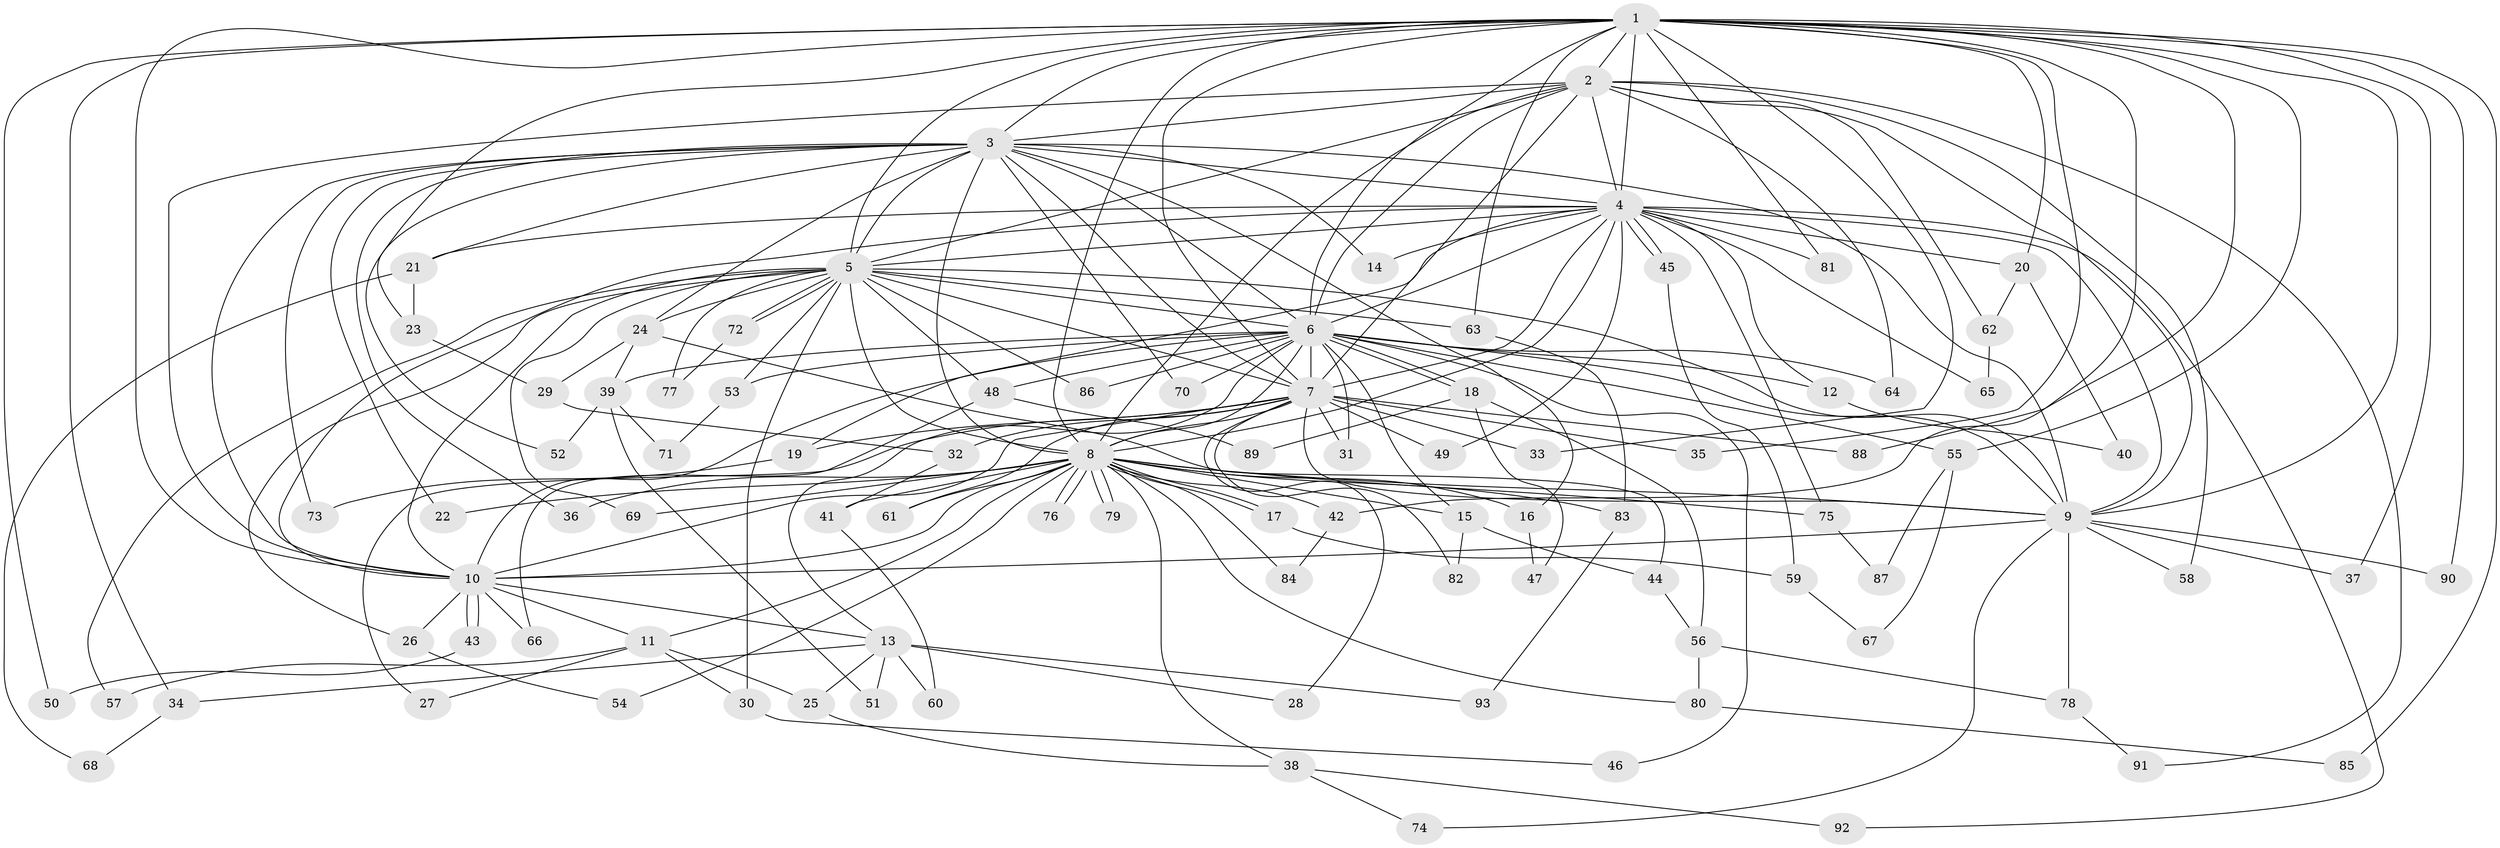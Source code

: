 // Generated by graph-tools (version 1.1) at 2025/13/03/09/25 04:13:49]
// undirected, 93 vertices, 211 edges
graph export_dot {
graph [start="1"]
  node [color=gray90,style=filled];
  1;
  2;
  3;
  4;
  5;
  6;
  7;
  8;
  9;
  10;
  11;
  12;
  13;
  14;
  15;
  16;
  17;
  18;
  19;
  20;
  21;
  22;
  23;
  24;
  25;
  26;
  27;
  28;
  29;
  30;
  31;
  32;
  33;
  34;
  35;
  36;
  37;
  38;
  39;
  40;
  41;
  42;
  43;
  44;
  45;
  46;
  47;
  48;
  49;
  50;
  51;
  52;
  53;
  54;
  55;
  56;
  57;
  58;
  59;
  60;
  61;
  62;
  63;
  64;
  65;
  66;
  67;
  68;
  69;
  70;
  71;
  72;
  73;
  74;
  75;
  76;
  77;
  78;
  79;
  80;
  81;
  82;
  83;
  84;
  85;
  86;
  87;
  88;
  89;
  90;
  91;
  92;
  93;
  1 -- 2;
  1 -- 3;
  1 -- 4;
  1 -- 5;
  1 -- 6;
  1 -- 7;
  1 -- 8;
  1 -- 9;
  1 -- 10;
  1 -- 20;
  1 -- 23;
  1 -- 33;
  1 -- 34;
  1 -- 35;
  1 -- 37;
  1 -- 42;
  1 -- 50;
  1 -- 55;
  1 -- 63;
  1 -- 81;
  1 -- 85;
  1 -- 88;
  1 -- 90;
  2 -- 3;
  2 -- 4;
  2 -- 5;
  2 -- 6;
  2 -- 7;
  2 -- 8;
  2 -- 9;
  2 -- 10;
  2 -- 58;
  2 -- 62;
  2 -- 64;
  2 -- 91;
  3 -- 4;
  3 -- 5;
  3 -- 6;
  3 -- 7;
  3 -- 8;
  3 -- 9;
  3 -- 10;
  3 -- 14;
  3 -- 16;
  3 -- 21;
  3 -- 22;
  3 -- 24;
  3 -- 36;
  3 -- 52;
  3 -- 70;
  3 -- 73;
  4 -- 5;
  4 -- 6;
  4 -- 7;
  4 -- 8;
  4 -- 9;
  4 -- 10;
  4 -- 12;
  4 -- 14;
  4 -- 19;
  4 -- 20;
  4 -- 21;
  4 -- 45;
  4 -- 45;
  4 -- 49;
  4 -- 65;
  4 -- 75;
  4 -- 81;
  4 -- 92;
  5 -- 6;
  5 -- 7;
  5 -- 8;
  5 -- 9;
  5 -- 10;
  5 -- 24;
  5 -- 26;
  5 -- 30;
  5 -- 48;
  5 -- 53;
  5 -- 57;
  5 -- 63;
  5 -- 69;
  5 -- 72;
  5 -- 72;
  5 -- 77;
  5 -- 86;
  6 -- 7;
  6 -- 8;
  6 -- 9;
  6 -- 10;
  6 -- 12;
  6 -- 13;
  6 -- 15;
  6 -- 18;
  6 -- 18;
  6 -- 31;
  6 -- 39;
  6 -- 46;
  6 -- 48;
  6 -- 53;
  6 -- 55;
  6 -- 64;
  6 -- 70;
  6 -- 86;
  7 -- 8;
  7 -- 9;
  7 -- 10;
  7 -- 19;
  7 -- 27;
  7 -- 28;
  7 -- 31;
  7 -- 32;
  7 -- 33;
  7 -- 35;
  7 -- 49;
  7 -- 61;
  7 -- 82;
  7 -- 88;
  8 -- 9;
  8 -- 10;
  8 -- 11;
  8 -- 15;
  8 -- 16;
  8 -- 17;
  8 -- 17;
  8 -- 22;
  8 -- 36;
  8 -- 38;
  8 -- 41;
  8 -- 42;
  8 -- 54;
  8 -- 61;
  8 -- 69;
  8 -- 75;
  8 -- 76;
  8 -- 76;
  8 -- 79;
  8 -- 79;
  8 -- 80;
  8 -- 83;
  8 -- 84;
  9 -- 10;
  9 -- 37;
  9 -- 58;
  9 -- 74;
  9 -- 78;
  9 -- 90;
  10 -- 11;
  10 -- 13;
  10 -- 26;
  10 -- 43;
  10 -- 43;
  10 -- 66;
  11 -- 25;
  11 -- 27;
  11 -- 30;
  11 -- 57;
  12 -- 40;
  13 -- 25;
  13 -- 28;
  13 -- 34;
  13 -- 51;
  13 -- 60;
  13 -- 93;
  15 -- 44;
  15 -- 82;
  16 -- 47;
  17 -- 59;
  18 -- 47;
  18 -- 56;
  18 -- 89;
  19 -- 73;
  20 -- 40;
  20 -- 62;
  21 -- 23;
  21 -- 68;
  23 -- 29;
  24 -- 29;
  24 -- 39;
  24 -- 44;
  25 -- 38;
  26 -- 54;
  29 -- 32;
  30 -- 46;
  32 -- 41;
  34 -- 68;
  38 -- 74;
  38 -- 92;
  39 -- 51;
  39 -- 52;
  39 -- 71;
  41 -- 60;
  42 -- 84;
  43 -- 50;
  44 -- 56;
  45 -- 59;
  48 -- 66;
  48 -- 89;
  53 -- 71;
  55 -- 67;
  55 -- 87;
  56 -- 78;
  56 -- 80;
  59 -- 67;
  62 -- 65;
  63 -- 83;
  72 -- 77;
  75 -- 87;
  78 -- 91;
  80 -- 85;
  83 -- 93;
}
